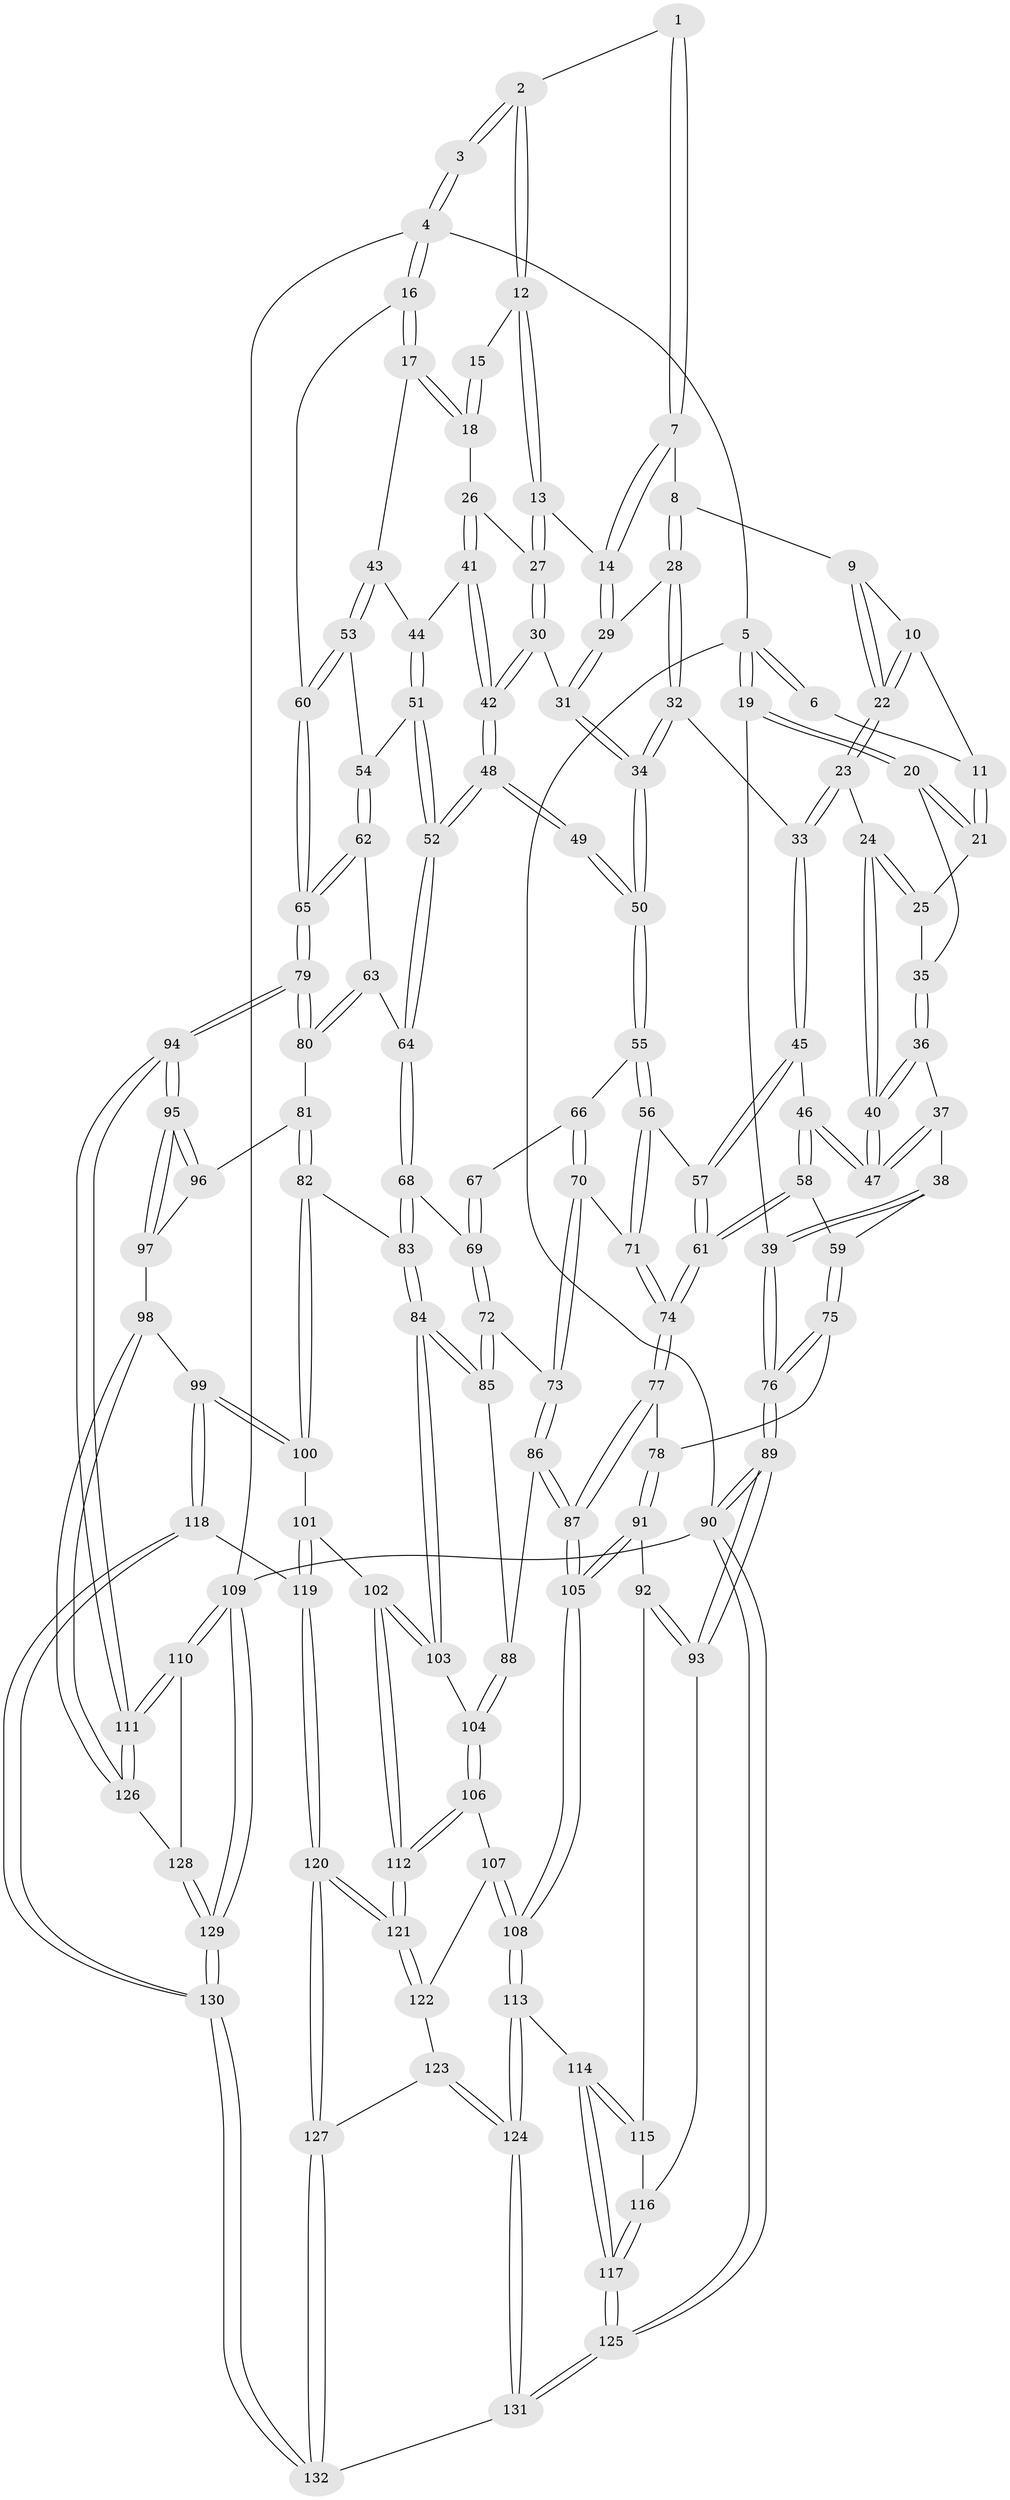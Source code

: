 // Generated by graph-tools (version 1.1) at 2025/38/03/09/25 02:38:50]
// undirected, 132 vertices, 327 edges
graph export_dot {
graph [start="1"]
  node [color=gray90,style=filled];
  1 [pos="+0.3908804862349643+0"];
  2 [pos="+0.7266041436298437+0"];
  3 [pos="+1+0"];
  4 [pos="+1+0"];
  5 [pos="+0+0"];
  6 [pos="+0.31488287562909995+0"];
  7 [pos="+0.3914937347985443+0"];
  8 [pos="+0.40969792775127595+0.11160092844883543"];
  9 [pos="+0.36766662139121026+0.16290273223033389"];
  10 [pos="+0.2195882420383768+0.03243243597729732"];
  11 [pos="+0.2155678797330122+0.02679746326357853"];
  12 [pos="+0.7332096192322041+0.018914733208035304"];
  13 [pos="+0.7313404258609156+0.027360360606605575"];
  14 [pos="+0.5547438804106555+0.12976847015085072"];
  15 [pos="+0.9095400193362049+0.11013040154345108"];
  16 [pos="+1+0.1760808325712437"];
  17 [pos="+1+0.19947856450296955"];
  18 [pos="+0.9266325578367319+0.16111933803724662"];
  19 [pos="+0+0.08733292007719752"];
  20 [pos="+0+0.12814831594516257"];
  21 [pos="+0.2002998164395541+0.04598292927576255"];
  22 [pos="+0.33614010451783205+0.2108153224980316"];
  23 [pos="+0.3354664275462238+0.21461819390648929"];
  24 [pos="+0.24003621313044948+0.24031394225416794"];
  25 [pos="+0.19387217125332673+0.1755770076487934"];
  26 [pos="+0.8529771679778437+0.21502654451428913"];
  27 [pos="+0.740384969364531+0.16216323214991135"];
  28 [pos="+0.47922802804679787+0.1763974448225276"];
  29 [pos="+0.5491514778462495+0.15214611232173844"];
  30 [pos="+0.678653829968362+0.24248047470550718"];
  31 [pos="+0.5997412676197554+0.21325853778327244"];
  32 [pos="+0.4543425518605053+0.2742246749986858"];
  33 [pos="+0.38102414649144056+0.2670082563380247"];
  34 [pos="+0.47979822166359015+0.299892856751346"];
  35 [pos="+0.08987119009262749+0.22447890173558283"];
  36 [pos="+0.0906869226376063+0.2279756738506809"];
  37 [pos="+0.07008792170802298+0.3261576317479527"];
  38 [pos="+0.06844148843036806+0.3278240679287442"];
  39 [pos="+0+0.40244080771535307"];
  40 [pos="+0.2130964134738543+0.3199925699777072"];
  41 [pos="+0.8563407522910809+0.22882532298241348"];
  42 [pos="+0.6823536810436772+0.3881096697202548"];
  43 [pos="+0.9617477815318785+0.29611751931075764"];
  44 [pos="+0.8790293215259674+0.28314658097603784"];
  45 [pos="+0.3344032900499395+0.34754676221438263"];
  46 [pos="+0.21793834533999534+0.3375924342086624"];
  47 [pos="+0.2131053546399208+0.32541380921186214"];
  48 [pos="+0.6815730928036405+0.40215076088270674"];
  49 [pos="+0.5888200924965123+0.37628719055261695"];
  50 [pos="+0.48450362496001564+0.31162761597627964"];
  51 [pos="+0.849317170899766+0.3482864077114733"];
  52 [pos="+0.6867103805756373+0.4113788202306921"];
  53 [pos="+0.9549049442434778+0.3941560305713783"];
  54 [pos="+0.9076574977272515+0.3992128342030287"];
  55 [pos="+0.4205410698535665+0.41936738577182925"];
  56 [pos="+0.40380880304881794+0.4231410252205878"];
  57 [pos="+0.35961689632245697+0.4008449111704027"];
  58 [pos="+0.19330604838888704+0.44861097339329786"];
  59 [pos="+0.1433640902883076+0.46008682184328203"];
  60 [pos="+1+0.5483633366955826"];
  61 [pos="+0.24132667673438107+0.4856434208601631"];
  62 [pos="+0.8689747731867867+0.4942434089211855"];
  63 [pos="+0.846399038858487+0.5016039497906615"];
  64 [pos="+0.6886905194019591+0.43273386090014343"];
  65 [pos="+1+0.5780976416373961"];
  66 [pos="+0.45473451579270635+0.44233746326265666"];
  67 [pos="+0.48912219572545657+0.43816301007145003"];
  68 [pos="+0.6609975903450509+0.4979580279543414"];
  69 [pos="+0.5791507172149944+0.5253768492329185"];
  70 [pos="+0.4934741061468951+0.5645798803588652"];
  71 [pos="+0.37123745253689383+0.5302261396544187"];
  72 [pos="+0.4998983465881903+0.5668944992102951"];
  73 [pos="+0.49449472837256053+0.5653893766669201"];
  74 [pos="+0.2878249538739247+0.5716200926209859"];
  75 [pos="+0.09442830813017446+0.4903831670267274"];
  76 [pos="+0+0.4761342453046297"];
  77 [pos="+0.27591171223310634+0.6483369671824025"];
  78 [pos="+0.12657530264110578+0.6229394533747746"];
  79 [pos="+1+0.6283724631564269"];
  80 [pos="+0.8471615548842635+0.6042643075883626"];
  81 [pos="+0.8036601403982251+0.6555188576685931"];
  82 [pos="+0.7508818898660616+0.6591212368039501"];
  83 [pos="+0.6878814396246544+0.6004514888152181"];
  84 [pos="+0.5762519956314316+0.7024307651949254"];
  85 [pos="+0.5180055974997574+0.643739538400598"];
  86 [pos="+0.35083975461512934+0.6880499569865548"];
  87 [pos="+0.29440054583913283+0.693920056854009"];
  88 [pos="+0.4318266328098407+0.7079877256366107"];
  89 [pos="+0+0.7307469744979747"];
  90 [pos="+0+1"];
  91 [pos="+0.009501677241570139+0.7125217633049703"];
  92 [pos="+0+0.7200271551288023"];
  93 [pos="+0+0.7307042401264339"];
  94 [pos="+1+0.700455542052856"];
  95 [pos="+1+0.7051296158844226"];
  96 [pos="+0.8074913695259328+0.6592028358779151"];
  97 [pos="+0.8704687440322881+0.7512982370403027"];
  98 [pos="+0.8189913933951648+0.846516531595887"];
  99 [pos="+0.7837458277258221+0.8501457929836725"];
  100 [pos="+0.7091380735901125+0.8063640134975211"];
  101 [pos="+0.6835481925615772+0.8118595391646184"];
  102 [pos="+0.665234169594539+0.8137652778331602"];
  103 [pos="+0.5761519111122434+0.7138389984426219"];
  104 [pos="+0.49248991253189806+0.7750770963228772"];
  105 [pos="+0.2718729866452112+0.7829840189801782"];
  106 [pos="+0.4875284999652461+0.8009397926214021"];
  107 [pos="+0.358412426516028+0.8403520541914378"];
  108 [pos="+0.2748717384704747+0.8216320594822323"];
  109 [pos="+1+1"];
  110 [pos="+1+0.8660559211146609"];
  111 [pos="+1+0.7329224359963166"];
  112 [pos="+0.5604221583762449+0.9160656448014889"];
  113 [pos="+0.2707754030346867+0.829413832527271"];
  114 [pos="+0.20475759607569438+0.8385930563984143"];
  115 [pos="+0.15167254328820118+0.8433228794886002"];
  116 [pos="+0.09962341506797137+0.8701299653989045"];
  117 [pos="+0.07322944396776626+0.9558673769823809"];
  118 [pos="+0.7587282602078362+0.9566721881998284"];
  119 [pos="+0.6949574681414923+0.9445740186207748"];
  120 [pos="+0.5575471000436819+0.9778328892215026"];
  121 [pos="+0.5599331247572451+0.9180556975471909"];
  122 [pos="+0.3921853929681521+0.87248638999365"];
  123 [pos="+0.41107574982794853+0.9177039014832686"];
  124 [pos="+0.23207943005664203+1"];
  125 [pos="+0+1"];
  126 [pos="+0.8707286372217738+0.8776318650630015"];
  127 [pos="+0.5443331215383211+1"];
  128 [pos="+0.8893533464631277+0.9314115041794558"];
  129 [pos="+0.9058775010444516+1"];
  130 [pos="+0.8302229873134144+1"];
  131 [pos="+0.22263239312058614+1"];
  132 [pos="+0.5288314350731591+1"];
  1 -- 2;
  1 -- 7;
  1 -- 7;
  2 -- 3;
  2 -- 3;
  2 -- 12;
  2 -- 12;
  3 -- 4;
  3 -- 4;
  4 -- 5;
  4 -- 16;
  4 -- 16;
  4 -- 109;
  5 -- 6;
  5 -- 6;
  5 -- 19;
  5 -- 19;
  5 -- 90;
  6 -- 11;
  7 -- 8;
  7 -- 14;
  7 -- 14;
  8 -- 9;
  8 -- 28;
  8 -- 28;
  9 -- 10;
  9 -- 22;
  9 -- 22;
  10 -- 11;
  10 -- 22;
  10 -- 22;
  11 -- 21;
  11 -- 21;
  12 -- 13;
  12 -- 13;
  12 -- 15;
  13 -- 14;
  13 -- 27;
  13 -- 27;
  14 -- 29;
  14 -- 29;
  15 -- 18;
  15 -- 18;
  16 -- 17;
  16 -- 17;
  16 -- 60;
  17 -- 18;
  17 -- 18;
  17 -- 43;
  18 -- 26;
  19 -- 20;
  19 -- 20;
  19 -- 39;
  20 -- 21;
  20 -- 21;
  20 -- 35;
  21 -- 25;
  22 -- 23;
  22 -- 23;
  23 -- 24;
  23 -- 33;
  23 -- 33;
  24 -- 25;
  24 -- 25;
  24 -- 40;
  24 -- 40;
  25 -- 35;
  26 -- 27;
  26 -- 41;
  26 -- 41;
  27 -- 30;
  27 -- 30;
  28 -- 29;
  28 -- 32;
  28 -- 32;
  29 -- 31;
  29 -- 31;
  30 -- 31;
  30 -- 42;
  30 -- 42;
  31 -- 34;
  31 -- 34;
  32 -- 33;
  32 -- 34;
  32 -- 34;
  33 -- 45;
  33 -- 45;
  34 -- 50;
  34 -- 50;
  35 -- 36;
  35 -- 36;
  36 -- 37;
  36 -- 40;
  36 -- 40;
  37 -- 38;
  37 -- 47;
  37 -- 47;
  38 -- 39;
  38 -- 39;
  38 -- 59;
  39 -- 76;
  39 -- 76;
  40 -- 47;
  40 -- 47;
  41 -- 42;
  41 -- 42;
  41 -- 44;
  42 -- 48;
  42 -- 48;
  43 -- 44;
  43 -- 53;
  43 -- 53;
  44 -- 51;
  44 -- 51;
  45 -- 46;
  45 -- 57;
  45 -- 57;
  46 -- 47;
  46 -- 47;
  46 -- 58;
  46 -- 58;
  48 -- 49;
  48 -- 49;
  48 -- 52;
  48 -- 52;
  49 -- 50;
  49 -- 50;
  50 -- 55;
  50 -- 55;
  51 -- 52;
  51 -- 52;
  51 -- 54;
  52 -- 64;
  52 -- 64;
  53 -- 54;
  53 -- 60;
  53 -- 60;
  54 -- 62;
  54 -- 62;
  55 -- 56;
  55 -- 56;
  55 -- 66;
  56 -- 57;
  56 -- 71;
  56 -- 71;
  57 -- 61;
  57 -- 61;
  58 -- 59;
  58 -- 61;
  58 -- 61;
  59 -- 75;
  59 -- 75;
  60 -- 65;
  60 -- 65;
  61 -- 74;
  61 -- 74;
  62 -- 63;
  62 -- 65;
  62 -- 65;
  63 -- 64;
  63 -- 80;
  63 -- 80;
  64 -- 68;
  64 -- 68;
  65 -- 79;
  65 -- 79;
  66 -- 67;
  66 -- 70;
  66 -- 70;
  67 -- 69;
  67 -- 69;
  68 -- 69;
  68 -- 83;
  68 -- 83;
  69 -- 72;
  69 -- 72;
  70 -- 71;
  70 -- 73;
  70 -- 73;
  71 -- 74;
  71 -- 74;
  72 -- 73;
  72 -- 85;
  72 -- 85;
  73 -- 86;
  73 -- 86;
  74 -- 77;
  74 -- 77;
  75 -- 76;
  75 -- 76;
  75 -- 78;
  76 -- 89;
  76 -- 89;
  77 -- 78;
  77 -- 87;
  77 -- 87;
  78 -- 91;
  78 -- 91;
  79 -- 80;
  79 -- 80;
  79 -- 94;
  79 -- 94;
  80 -- 81;
  81 -- 82;
  81 -- 82;
  81 -- 96;
  82 -- 83;
  82 -- 100;
  82 -- 100;
  83 -- 84;
  83 -- 84;
  84 -- 85;
  84 -- 85;
  84 -- 103;
  84 -- 103;
  85 -- 88;
  86 -- 87;
  86 -- 87;
  86 -- 88;
  87 -- 105;
  87 -- 105;
  88 -- 104;
  88 -- 104;
  89 -- 90;
  89 -- 90;
  89 -- 93;
  89 -- 93;
  90 -- 125;
  90 -- 125;
  90 -- 109;
  91 -- 92;
  91 -- 105;
  91 -- 105;
  92 -- 93;
  92 -- 93;
  92 -- 115;
  93 -- 116;
  94 -- 95;
  94 -- 95;
  94 -- 111;
  94 -- 111;
  95 -- 96;
  95 -- 96;
  95 -- 97;
  95 -- 97;
  96 -- 97;
  97 -- 98;
  98 -- 99;
  98 -- 126;
  98 -- 126;
  99 -- 100;
  99 -- 100;
  99 -- 118;
  99 -- 118;
  100 -- 101;
  101 -- 102;
  101 -- 119;
  101 -- 119;
  102 -- 103;
  102 -- 103;
  102 -- 112;
  102 -- 112;
  103 -- 104;
  104 -- 106;
  104 -- 106;
  105 -- 108;
  105 -- 108;
  106 -- 107;
  106 -- 112;
  106 -- 112;
  107 -- 108;
  107 -- 108;
  107 -- 122;
  108 -- 113;
  108 -- 113;
  109 -- 110;
  109 -- 110;
  109 -- 129;
  109 -- 129;
  110 -- 111;
  110 -- 111;
  110 -- 128;
  111 -- 126;
  111 -- 126;
  112 -- 121;
  112 -- 121;
  113 -- 114;
  113 -- 124;
  113 -- 124;
  114 -- 115;
  114 -- 115;
  114 -- 117;
  114 -- 117;
  115 -- 116;
  116 -- 117;
  116 -- 117;
  117 -- 125;
  117 -- 125;
  118 -- 119;
  118 -- 130;
  118 -- 130;
  119 -- 120;
  119 -- 120;
  120 -- 121;
  120 -- 121;
  120 -- 127;
  120 -- 127;
  121 -- 122;
  121 -- 122;
  122 -- 123;
  123 -- 124;
  123 -- 124;
  123 -- 127;
  124 -- 131;
  124 -- 131;
  125 -- 131;
  125 -- 131;
  126 -- 128;
  127 -- 132;
  127 -- 132;
  128 -- 129;
  128 -- 129;
  129 -- 130;
  129 -- 130;
  130 -- 132;
  130 -- 132;
  131 -- 132;
}
